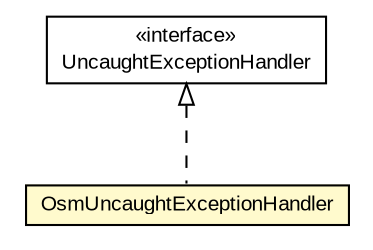 #!/usr/local/bin/dot
#
# Class diagram 
# Generated by UMLGraph version R5_6-24-gf6e263 (http://www.umlgraph.org/)
#

digraph G {
	edge [fontname="arial",fontsize=10,labelfontname="arial",labelfontsize=10];
	node [fontname="arial",fontsize=10,shape=plaintext];
	nodesep=0.25;
	ranksep=0.5;
	// org.osmdroid.OsmApplication.OsmUncaughtExceptionHandler
	c30432 [label=<<table title="org.osmdroid.OsmApplication.OsmUncaughtExceptionHandler" border="0" cellborder="1" cellspacing="0" cellpadding="2" port="p" bgcolor="lemonChiffon" href="./OsmApplication.OsmUncaughtExceptionHandler.html">
		<tr><td><table border="0" cellspacing="0" cellpadding="1">
<tr><td align="center" balign="center"> OsmUncaughtExceptionHandler </td></tr>
		</table></td></tr>
		</table>>, URL="./OsmApplication.OsmUncaughtExceptionHandler.html", fontname="arial", fontcolor="black", fontsize=10.0];
	//org.osmdroid.OsmApplication.OsmUncaughtExceptionHandler implements java.lang.Thread.UncaughtExceptionHandler
	c30600:p -> c30432:p [dir=back,arrowtail=empty,style=dashed];
	// java.lang.Thread.UncaughtExceptionHandler
	c30600 [label=<<table title="java.lang.Thread.UncaughtExceptionHandler" border="0" cellborder="1" cellspacing="0" cellpadding="2" port="p" href="http://java.sun.com/j2se/1.4.2/docs/api/java/lang/Thread/UncaughtExceptionHandler.html">
		<tr><td><table border="0" cellspacing="0" cellpadding="1">
<tr><td align="center" balign="center"> &#171;interface&#187; </td></tr>
<tr><td align="center" balign="center"> UncaughtExceptionHandler </td></tr>
		</table></td></tr>
		</table>>, URL="http://java.sun.com/j2se/1.4.2/docs/api/java/lang/Thread/UncaughtExceptionHandler.html", fontname="arial", fontcolor="black", fontsize=10.0];
}

